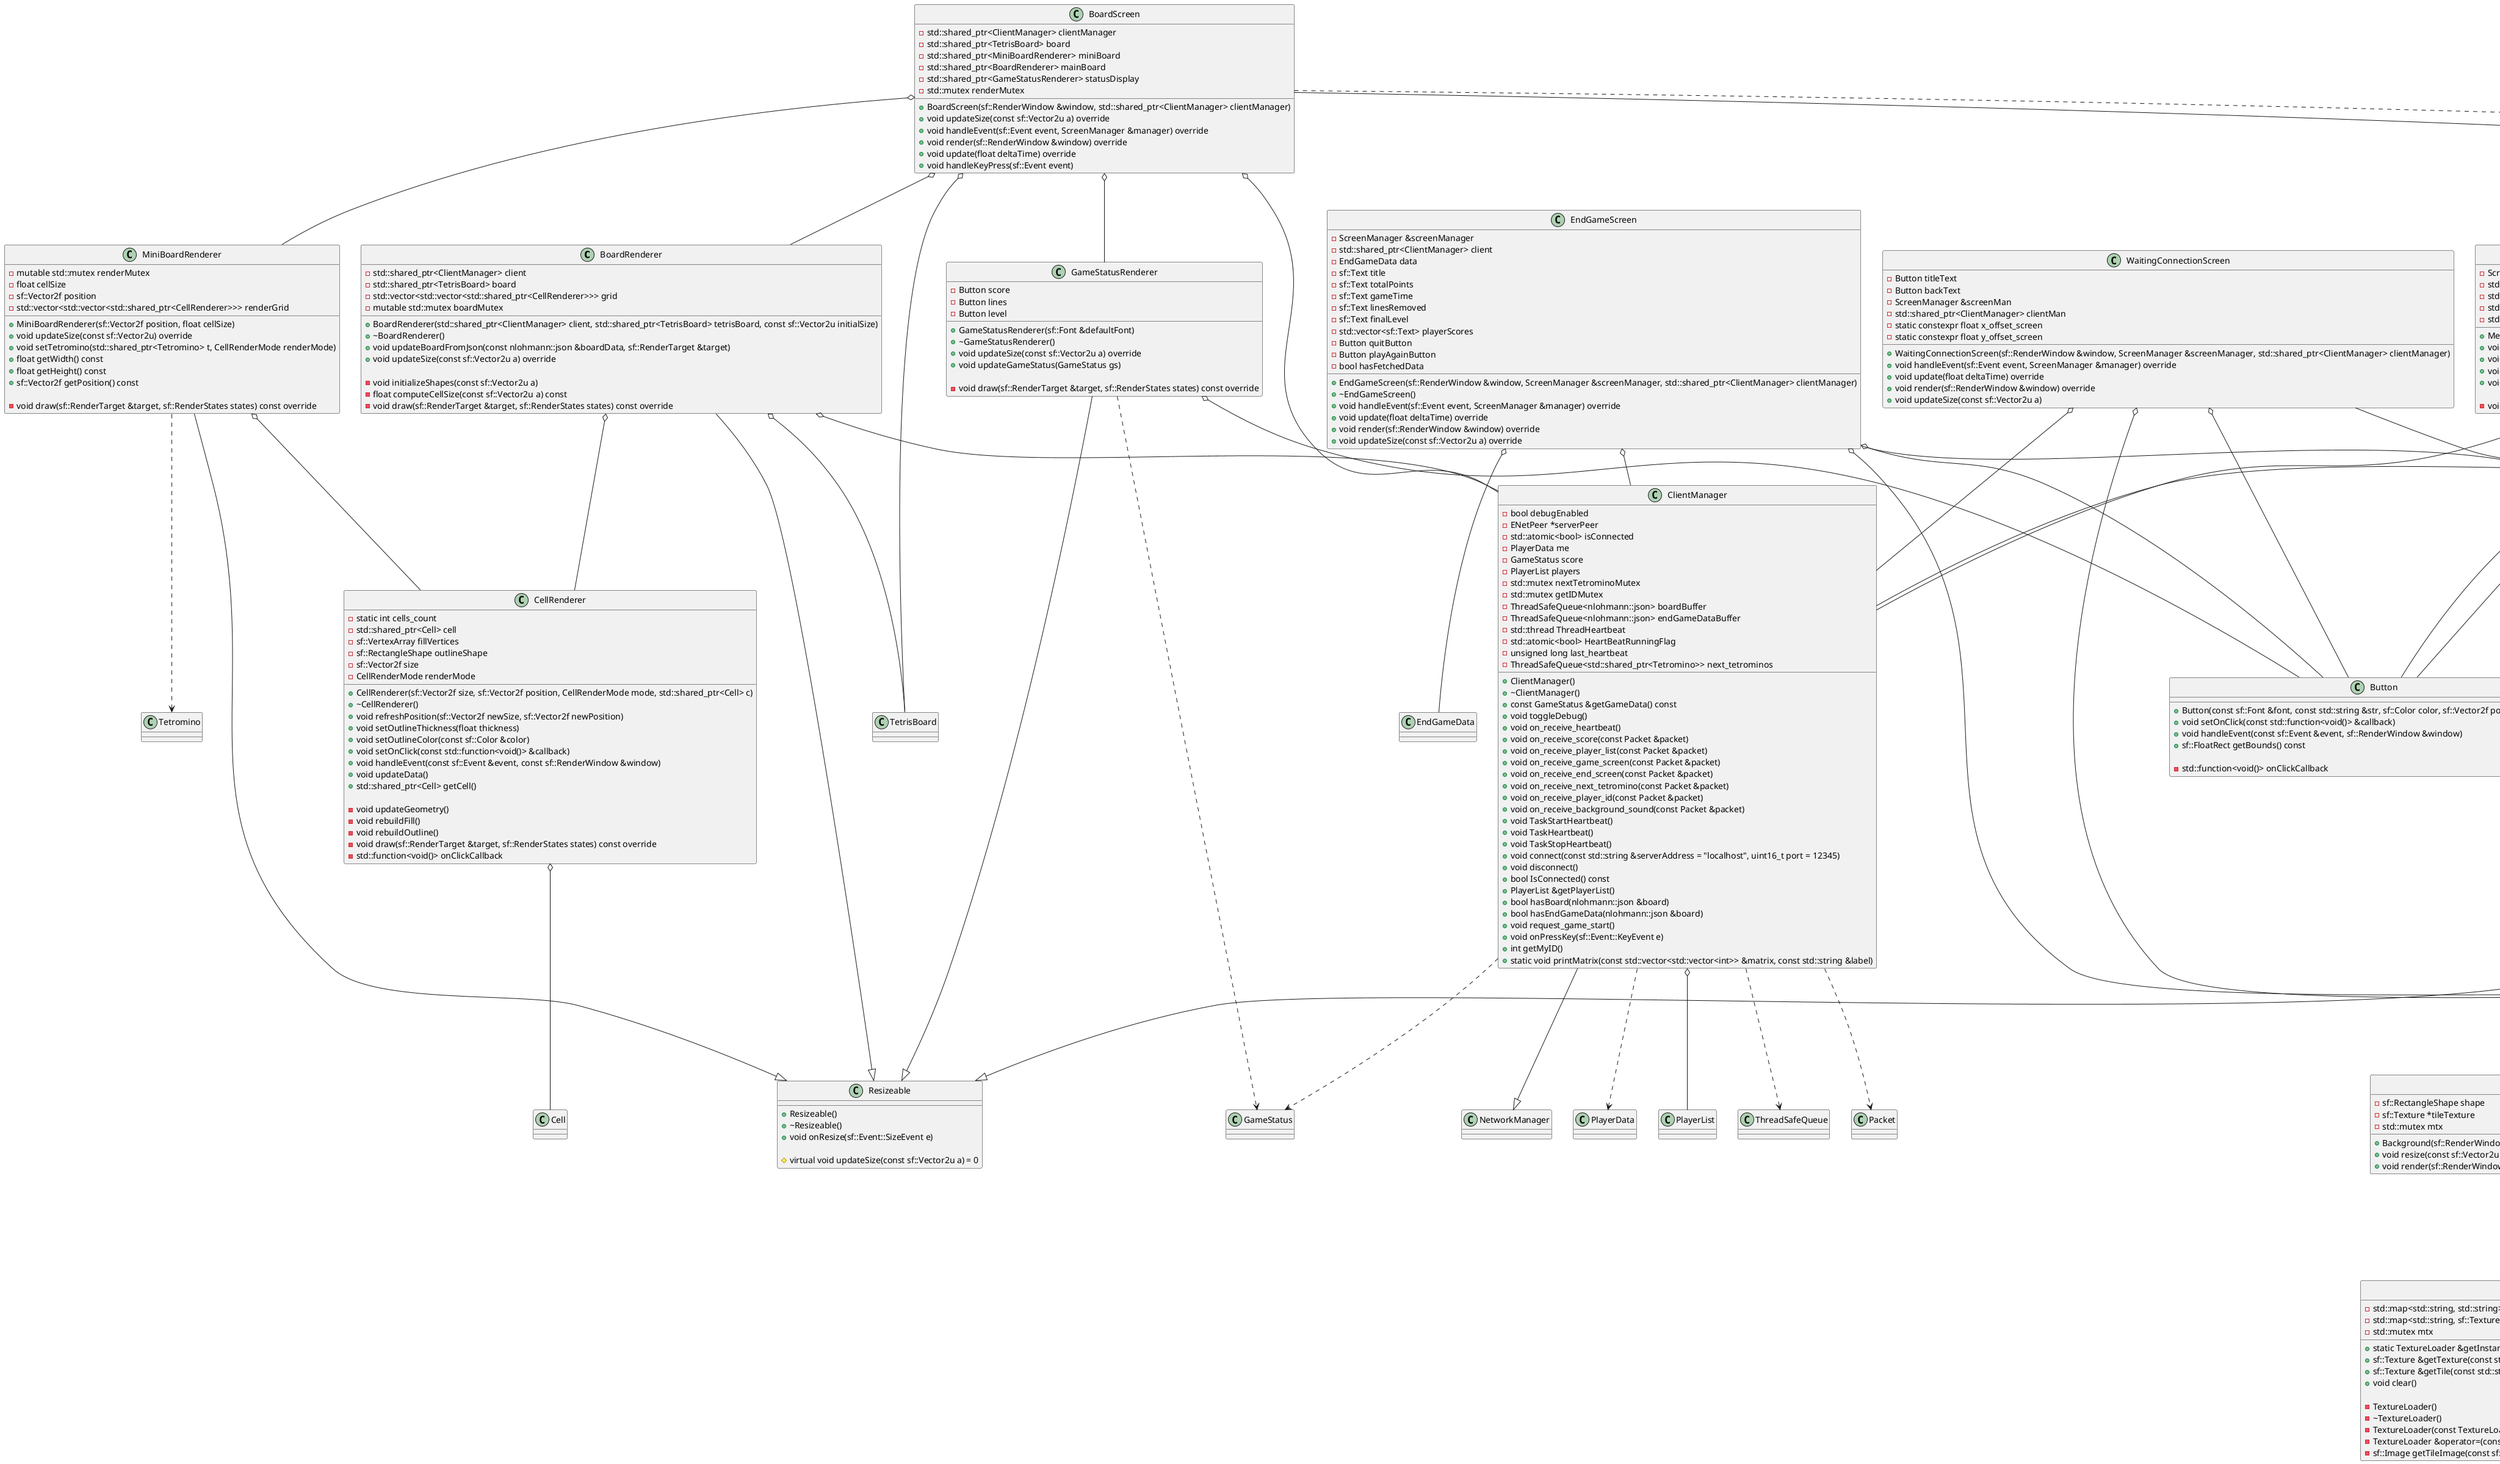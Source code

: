 @startuml

class BoardRenderer {
    + BoardRenderer(std::shared_ptr<ClientManager> client, std::shared_ptr<TetrisBoard> tetrisBoard, const sf::Vector2u initialSize)
    + ~BoardRenderer()
    + void updateBoardFromJson(const nlohmann::json &boardData, sf::RenderTarget &target)
    + void updateSize(const sf::Vector2u a) override

    - void initializeShapes(const sf::Vector2u a)
    - float computeCellSize(const sf::Vector2u a) const
    - void draw(sf::RenderTarget &target, sf::RenderStates states) const override

    - std::shared_ptr<ClientManager> client
    - std::shared_ptr<TetrisBoard> board
    - std::vector<std::vector<std::shared_ptr<CellRenderer>>> grid
    - mutable std::mutex boardMutex
}

BoardRenderer --|> Resizeable
BoardRenderer o-- ClientManager
BoardRenderer o-- TetrisBoard
BoardRenderer o-- CellRenderer


class CellRenderer {
    + CellRenderer(sf::Vector2f size, sf::Vector2f position, CellRenderMode mode, std::shared_ptr<Cell> c)
    + ~CellRenderer()
    + void refreshPosition(sf::Vector2f newSize, sf::Vector2f newPosition)
    + void setOutlineThickness(float thickness)
    + void setOutlineColor(const sf::Color &color)
    + void setOnClick(const std::function<void()> &callback)
    + void handleEvent(const sf::Event &event, const sf::RenderWindow &window)
    + void updateData()
    + std::shared_ptr<Cell> getCell()

    - void updateGeometry()
    - void rebuildFill()
    - void rebuildOutline()
    - void draw(sf::RenderTarget &target, sf::RenderStates states) const override

    - static int cells_count
    - std::shared_ptr<Cell> cell
    - std::function<void()> onClickCallback
    - sf::VertexArray fillVertices
    - sf::RectangleShape outlineShape
    - sf::Vector2f size
    - CellRenderMode renderMode
}


CellRenderer o-- Cell

class GameStatusRenderer {
    + GameStatusRenderer(sf::Font &defaultFont)
    + ~GameStatusRenderer()
    + void updateSize(const sf::Vector2u a) override
    + void updateGameStatus(GameStatus gs)

    - void draw(sf::RenderTarget &target, sf::RenderStates states) const override
    - Button score
    - Button lines
    - Button level
}

GameStatusRenderer --|> Resizeable
GameStatusRenderer ..> GameStatus
GameStatusRenderer o-- Button


class MiniBoardRenderer {
    + MiniBoardRenderer(sf::Vector2f position, float cellSize)
    + void updateSize(const sf::Vector2u) override
    + void setTetromino(std::shared_ptr<Tetromino> t, CellRenderMode renderMode)
    + float getWidth() const
    + float getHeight() const
    + sf::Vector2f getPosition() const

    - void draw(sf::RenderTarget &target, sf::RenderStates states) const override
    - mutable std::mutex renderMutex
    - float cellSize
    - sf::Vector2f position
    - std::vector<std::vector<std::shared_ptr<CellRenderer>>> renderGrid
}

MiniBoardRenderer --|> Resizeable
MiniBoardRenderer o-- CellRenderer
MiniBoardRenderer ..> Tetromino

class BoardScreen {
    + BoardScreen(sf::RenderWindow &window, std::shared_ptr<ClientManager> clientManager)
    + void updateSize(const sf::Vector2u a) override
    + void handleEvent(sf::Event event, ScreenManager &manager) override
    + void render(sf::RenderWindow &window) override
    + void update(float deltaTime) override
    + void handleKeyPress(sf::Event event)

    - std::shared_ptr<ClientManager> clientManager
    - std::shared_ptr<TetrisBoard> board
    - std::shared_ptr<MiniBoardRenderer> miniBoard
    - std::shared_ptr<BoardRenderer> mainBoard
    - std::shared_ptr<GameStatusRenderer> statusDisplay
    - std::mutex renderMutex
}

BoardScreen --|> Screen
BoardScreen o-- ClientManager
BoardScreen o-- TetrisBoard
BoardScreen o-- MiniBoardRenderer
BoardScreen o-- BoardRenderer
BoardScreen o-- GameStatusRenderer
BoardScreen ..> ScreenManager

class EndGameScreen {
    + EndGameScreen(sf::RenderWindow &window, ScreenManager &screenManager, std::shared_ptr<ClientManager> clientManager)
    + ~EndGameScreen()
    + void handleEvent(sf::Event event, ScreenManager &manager) override
    + void update(float deltaTime) override
    + void render(sf::RenderWindow &window) override
    + void updateSize(const sf::Vector2u a) override

    - ScreenManager &screenManager
    - std::shared_ptr<ClientManager> client
    - EndGameData data
    - sf::Text title
    - sf::Text totalPoints
    - sf::Text gameTime
    - sf::Text linesRemoved
    - sf::Text finalLevel
    - std::vector<sf::Text> playerScores
    - Button quitButton
    - Button playAgainButton
    - bool hasFetchedData
}

EndGameScreen --|> Screen
EndGameScreen o-- ScreenManager
EndGameScreen o-- ClientManager
EndGameScreen o-- EndGameData
EndGameScreen o-- Button

class GameScreen {
    + GameScreen(sf::RenderWindow &window)
    + void handleEvent(sf::Event event, ScreenManager &manager) override
    + void update(float deltaTime) override
    + void render(sf::RenderWindow &window) override
    + void updateSize(const sf::Vector2u a) override

    - sf::Text gameText
}

GameScreen --|> Screen
GameScreen ..> ScreenManager


class LobbyScreen {
    + LobbyScreen(sf::RenderWindow &window, std::shared_ptr<ClientManager> clientManager)
    + void handleEvent(sf::Event event, ScreenManager &manager) override
    + void update(float deltaTime) override
    + void render(sf::RenderWindow &window) override
    + void initializeButtons()
    + void updateSize(const sf::Vector2u a) override

    - std::shared_ptr<Button> mainText
    - std::shared_ptr<Button> startGameText
    - std::shared_ptr<ClientManager> clientMan
    - const float circleRadius
    - const float padding
    - std::vector<Button> clickableTexts
}

LobbyScreen --|> Screen
LobbyScreen o-- Button
LobbyScreen o-- ClientManager
LobbyScreen ..> ScreenManager


class MenuScreen {
    + MenuScreen(sf::RenderWindow &window, ScreenManager &screenManager, std::shared_ptr<ClientManager> clientManager)
    + void handleEvent(sf::Event event, ScreenManager &manager) override
    + void update(float deltaTime) override
    + void render(sf::RenderWindow &window) override
    + void updateSize(const sf::Vector2u a) override

    - void initializeButtons()
    - ScreenManager &manager
    - std::shared_ptr<ClientManager> clientMan
    - std::shared_ptr<Button> titleText
    - std::shared_ptr<Button> connectText
    - std::shared_ptr<Button> quitText
}

MenuScreen --|> Screen
MenuScreen o-- Button
MenuScreen o-- ClientManager
MenuScreen o-- ScreenManager


class WaitingConnectionScreen {
    + WaitingConnectionScreen(sf::RenderWindow &window, ScreenManager &screenManager, std::shared_ptr<ClientManager> clientManager)
    + void handleEvent(sf::Event event, ScreenManager &manager) override
    + void update(float deltaTime) override
    + void render(sf::RenderWindow &window) override
    + void updateSize(const sf::Vector2u a)

    - Button titleText
    - Button backText
    - ScreenManager &screenMan
    - std::shared_ptr<ClientManager> clientMan
    - static constexpr float x_offset_screen
    - static constexpr float y_offset_screen
}

WaitingConnectionScreen --|> Screen
WaitingConnectionScreen o-- Button
WaitingConnectionScreen o-- ScreenManager
WaitingConnectionScreen o-- ClientManager

class AudioManager {
    + AudioManager()
    + ~AudioManager()
    + void playSound(SoundType type, bool loop)
    + void loadAllSounds()

    - void stopBackgroundMusic()
    - bool tryLoadSound(SoundType type, const std::string &filepath)

    - SoundType m_currentBackgroundSound
    - Logger *logger
    - std::map<SoundType, sf::SoundBuffer> m_soundBuffers
    - std::map<SoundType, sf::Sound> m_sounds
}

AudioManager o-- Logger
class Background {
    + Background(sf::RenderWindow &window, const std::string &atlasName, const std::string &tileName)
    + void resize(const sf::Vector2u &newSize)
    + void render(sf::RenderWindow &window)

    - sf::RectangleShape shape
    - sf::Texture *tileTexture
    - std::mutex mtx
}

Background ..> TextureLoader

class Button {
    + Button(const sf::Font &font, const std::string &str, sf::Color color, sf::Vector2f position, int fontSize)
    + void setOnClick(const std::function<void()> &callback)
    + void handleEvent(const sf::Event &event, sf::RenderWindow &window)
    + sf::FloatRect getBounds() const

    - std::function<void()> onClickCallback
}


class ClientManager {
    + ClientManager()
    + ~ClientManager()
    + const GameStatus &getGameData() const
    + void toggleDebug()
    + void on_receive_heartbeat()
    + void on_receive_score(const Packet &packet)
    + void on_receive_player_list(const Packet &packet)
    + void on_receive_game_screen(const Packet &packet)
    + void on_receive_end_screen(const Packet &packet)
    + void on_receive_next_tetromino(const Packet &packet)
    + void on_receive_player_id(const Packet &packet)
    + void on_receive_background_sound(const Packet &packet)
    + void TaskStartHeartbeat()
    + void TaskHeartbeat()
    + void TaskStopHeartbeat()
    + void connect(const std::string &serverAddress = "localhost", uint16_t port = 12345)
    + void disconnect()
    + bool IsConnected() const
    + PlayerList &getPlayerList()
    + bool hasBoard(nlohmann::json &board)
    + bool hasEndGameData(nlohmann::json &board)
    + void request_game_start()
    + void onPressKey(sf::Event::KeyEvent e)
    + int getMyID()
    + static void printMatrix(const std::vector<std::vector<int>> &matrix, const std::string &label)

    - bool debugEnabled
    - ENetPeer *serverPeer
    - std::atomic<bool> isConnected
    - PlayerData me
    - GameStatus score
    - PlayerList players
    - std::mutex nextTetrominoMutex
    - std::mutex getIDMutex
    - ThreadSafeQueue<nlohmann::json> boardBuffer
    - ThreadSafeQueue<nlohmann::json> endGameDataBuffer
    - std::thread ThreadHeartbeat
    - std::atomic<bool> HeartBeatRunningFlag
    - unsigned long last_heartbeat
    - ThreadSafeQueue<std::shared_ptr<Tetromino>> next_tetrominos
}

ClientManager --|> NetworkManager
ClientManager ..> GameStatus
ClientManager ..> PlayerData
ClientManager o-- PlayerList
ClientManager ..> ThreadSafeQueue
ClientManager ..> Packet

class Resizeable {
    + Resizeable()
    + ~Resizeable()
    + void onResize(sf::Event::SizeEvent e)
    
    # virtual void updateSize(const sf::Vector2u a) = 0
}

class Screen {
    + Screen(sf::RenderWindow &window)
    + ~Screen()
    + sf::Font &getDefaultFont()
    + void stop()
    + virtual void handleEvent(sf::Event event, ScreenManager &manager) = 0
    + virtual void update(float deltaTime) = 0
    + virtual void render(sf::RenderWindow &window) = 0
    + virtual void updateSize(const sf::Vector2u a) = 0

    # void setBackground(const std::string &atlasName, const std::string &tileName)
    # void resizeBackgound(const sf::Vector2u a)
    # void renderBackground()

    # std::atomic<bool> running
    # sf::Font defaultFont
    # sf::RenderWindow &window

    - std::unique_ptr<Background> background
}

Screen --|> Resizeable
Screen o-- Background
Screen ..> ScreenManager


class ScreenManager {
    + ScreenManager(sf::RenderWindow &window)
    + ~ScreenManager()
    + sf::RenderWindow &getWindow()
    + void quit()
    + void addScreen(const std::string &name, std::unique_ptr<Screen> screen)
    + void setActiveScreen(const std::string &name)
    + void handleEvent(sf::Event event)
    + void update(float deltaTime)
    + void render(sf::RenderWindow &window)
    + void startThread()
    + void stopThread()

    - sf::RenderWindow &window
    - std::map<std::string, std::unique_ptr<Screen>> screens
    - Screen *activeScreen
    - std::thread screenThread
    - std::mutex mtx
    - std::condition_variable cv
    - std::atomic<bool> threadRunning
}

ScreenManager o-- Screen

class TextureLoader {
    + static TextureLoader &getInstance()
    + sf::Texture &getTexture(const std::string &name, const std::string &filePath)
    + sf::Texture &getTile(const std::string &atlasName, const std::string &tileName, const sf::IntRect &tileRect)
    + void clear()

    - TextureLoader()
    - ~TextureLoader()
    - TextureLoader(const TextureLoader &) = delete
    - TextureLoader &operator=(const TextureLoader &) = delete
    - sf::Image getTileImage(const sf::Texture &atlas, const sf::IntRect &tileRect)

    - std::map<std::string, std::string> atlasFilePaths
    - std::map<std::string, sf::Texture> textures
    - std::mutex mtx
}

@enduml